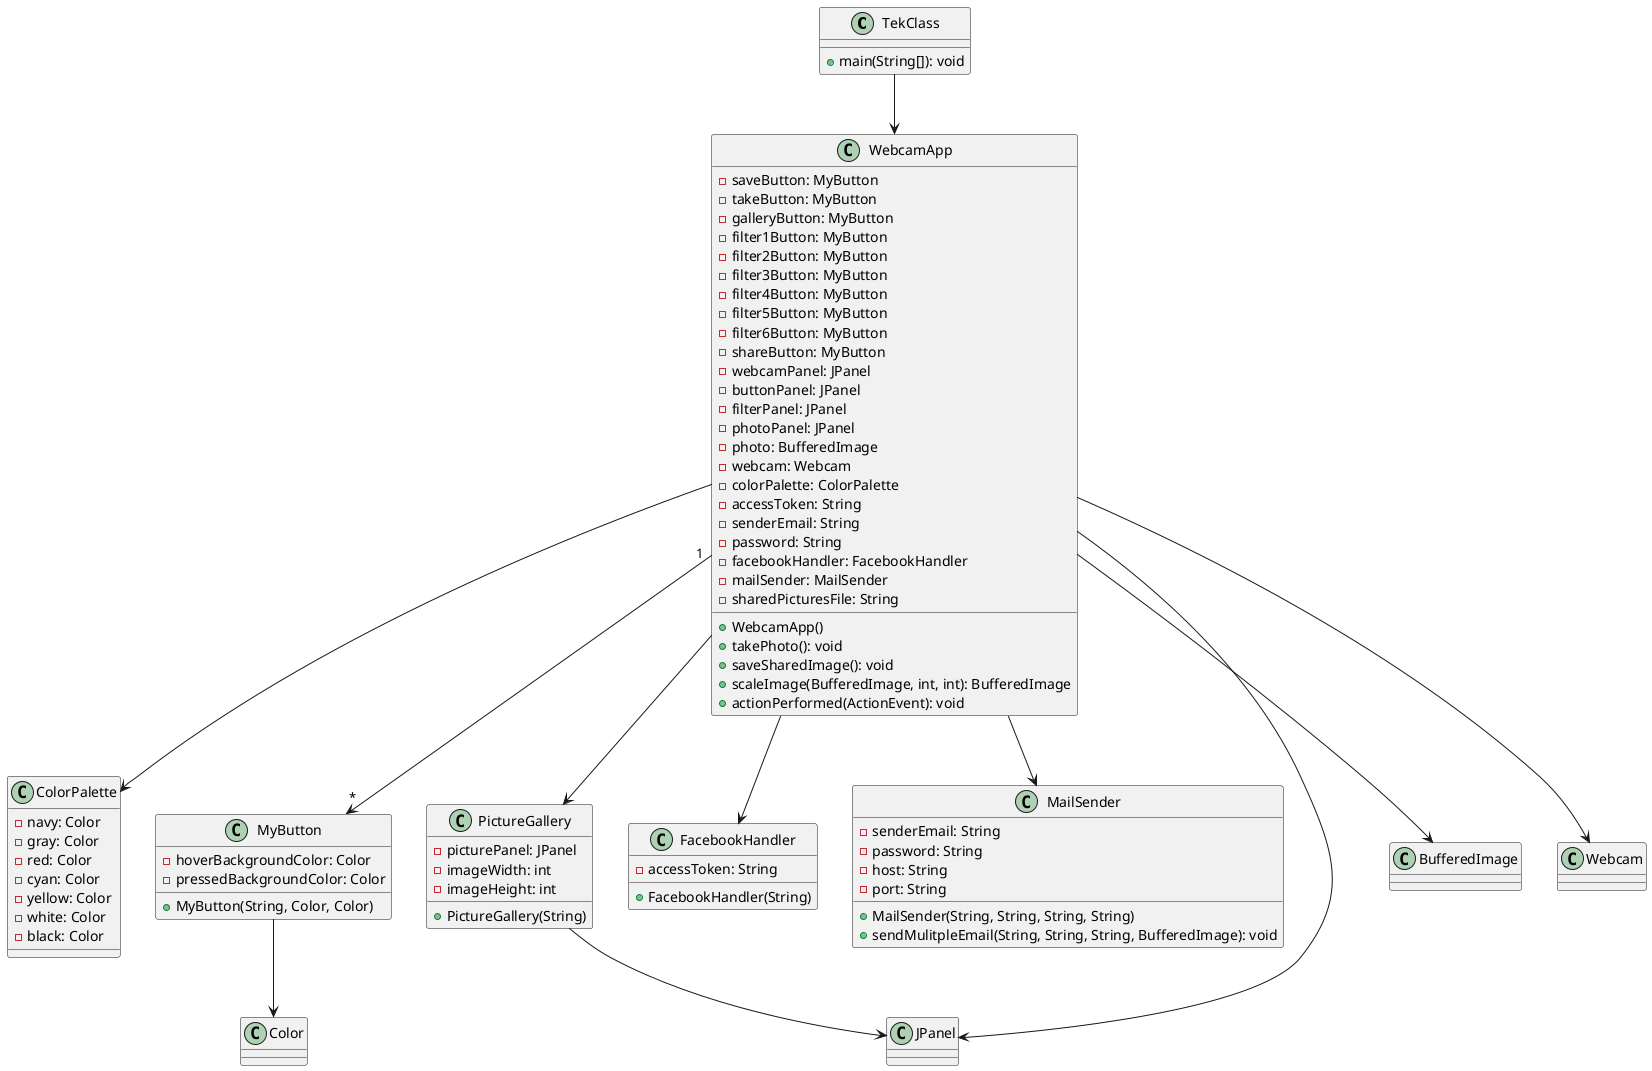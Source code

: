 @startuml

class TekClass {
  +main(String[]): void
}

class WebcamApp {
  -saveButton: MyButton
  -takeButton: MyButton
  -galleryButton: MyButton
  -filter1Button: MyButton
  -filter2Button: MyButton
  -filter3Button: MyButton
  -filter4Button: MyButton
  -filter5Button: MyButton
  -filter6Button: MyButton
  -shareButton: MyButton
  -webcamPanel: JPanel
  -buttonPanel: JPanel
  -filterPanel: JPanel
  -photoPanel: JPanel
  -photo: BufferedImage
  -webcam: Webcam
  -colorPalette: ColorPalette
  -accessToken: String
  -senderEmail: String
  -password: String
  -facebookHandler: FacebookHandler
  -mailSender: MailSender
  -sharedPicturesFile: String
  +WebcamApp()
  +takePhoto(): void
  +saveSharedImage(): void
  +scaleImage(BufferedImage, int, int): BufferedImage
  +actionPerformed(ActionEvent): void
}

class ColorPalette {
  -navy: Color
  -gray: Color
  -red: Color
  -cyan: Color
  -yellow: Color
  -white: Color
  -black: Color
}

class MyButton {
  -hoverBackgroundColor: Color
  -pressedBackgroundColor: Color
  +MyButton(String, Color, Color)
}

class PictureGallery {
  -picturePanel: JPanel
  -imageWidth: int
  -imageHeight: int
  +PictureGallery(String)
}

class FacebookHandler {
  -accessToken: String
  +FacebookHandler(String)
}

class MailSender {
  -senderEmail: String
  -password: String
  -host: String
  -port: String
  +MailSender(String, String, String, String)
  +sendMulitpleEmail(String, String, String, BufferedImage): void
}

TekClass --> WebcamApp
WebcamApp "1" --> "*" MyButton
WebcamApp --> JPanel
WebcamApp --> BufferedImage
WebcamApp --> Webcam
WebcamApp --> ColorPalette
WebcamApp --> FacebookHandler
WebcamApp --> MailSender
WebcamApp --> PictureGallery
MyButton --> Color
PictureGallery --> JPanel

@enduml

